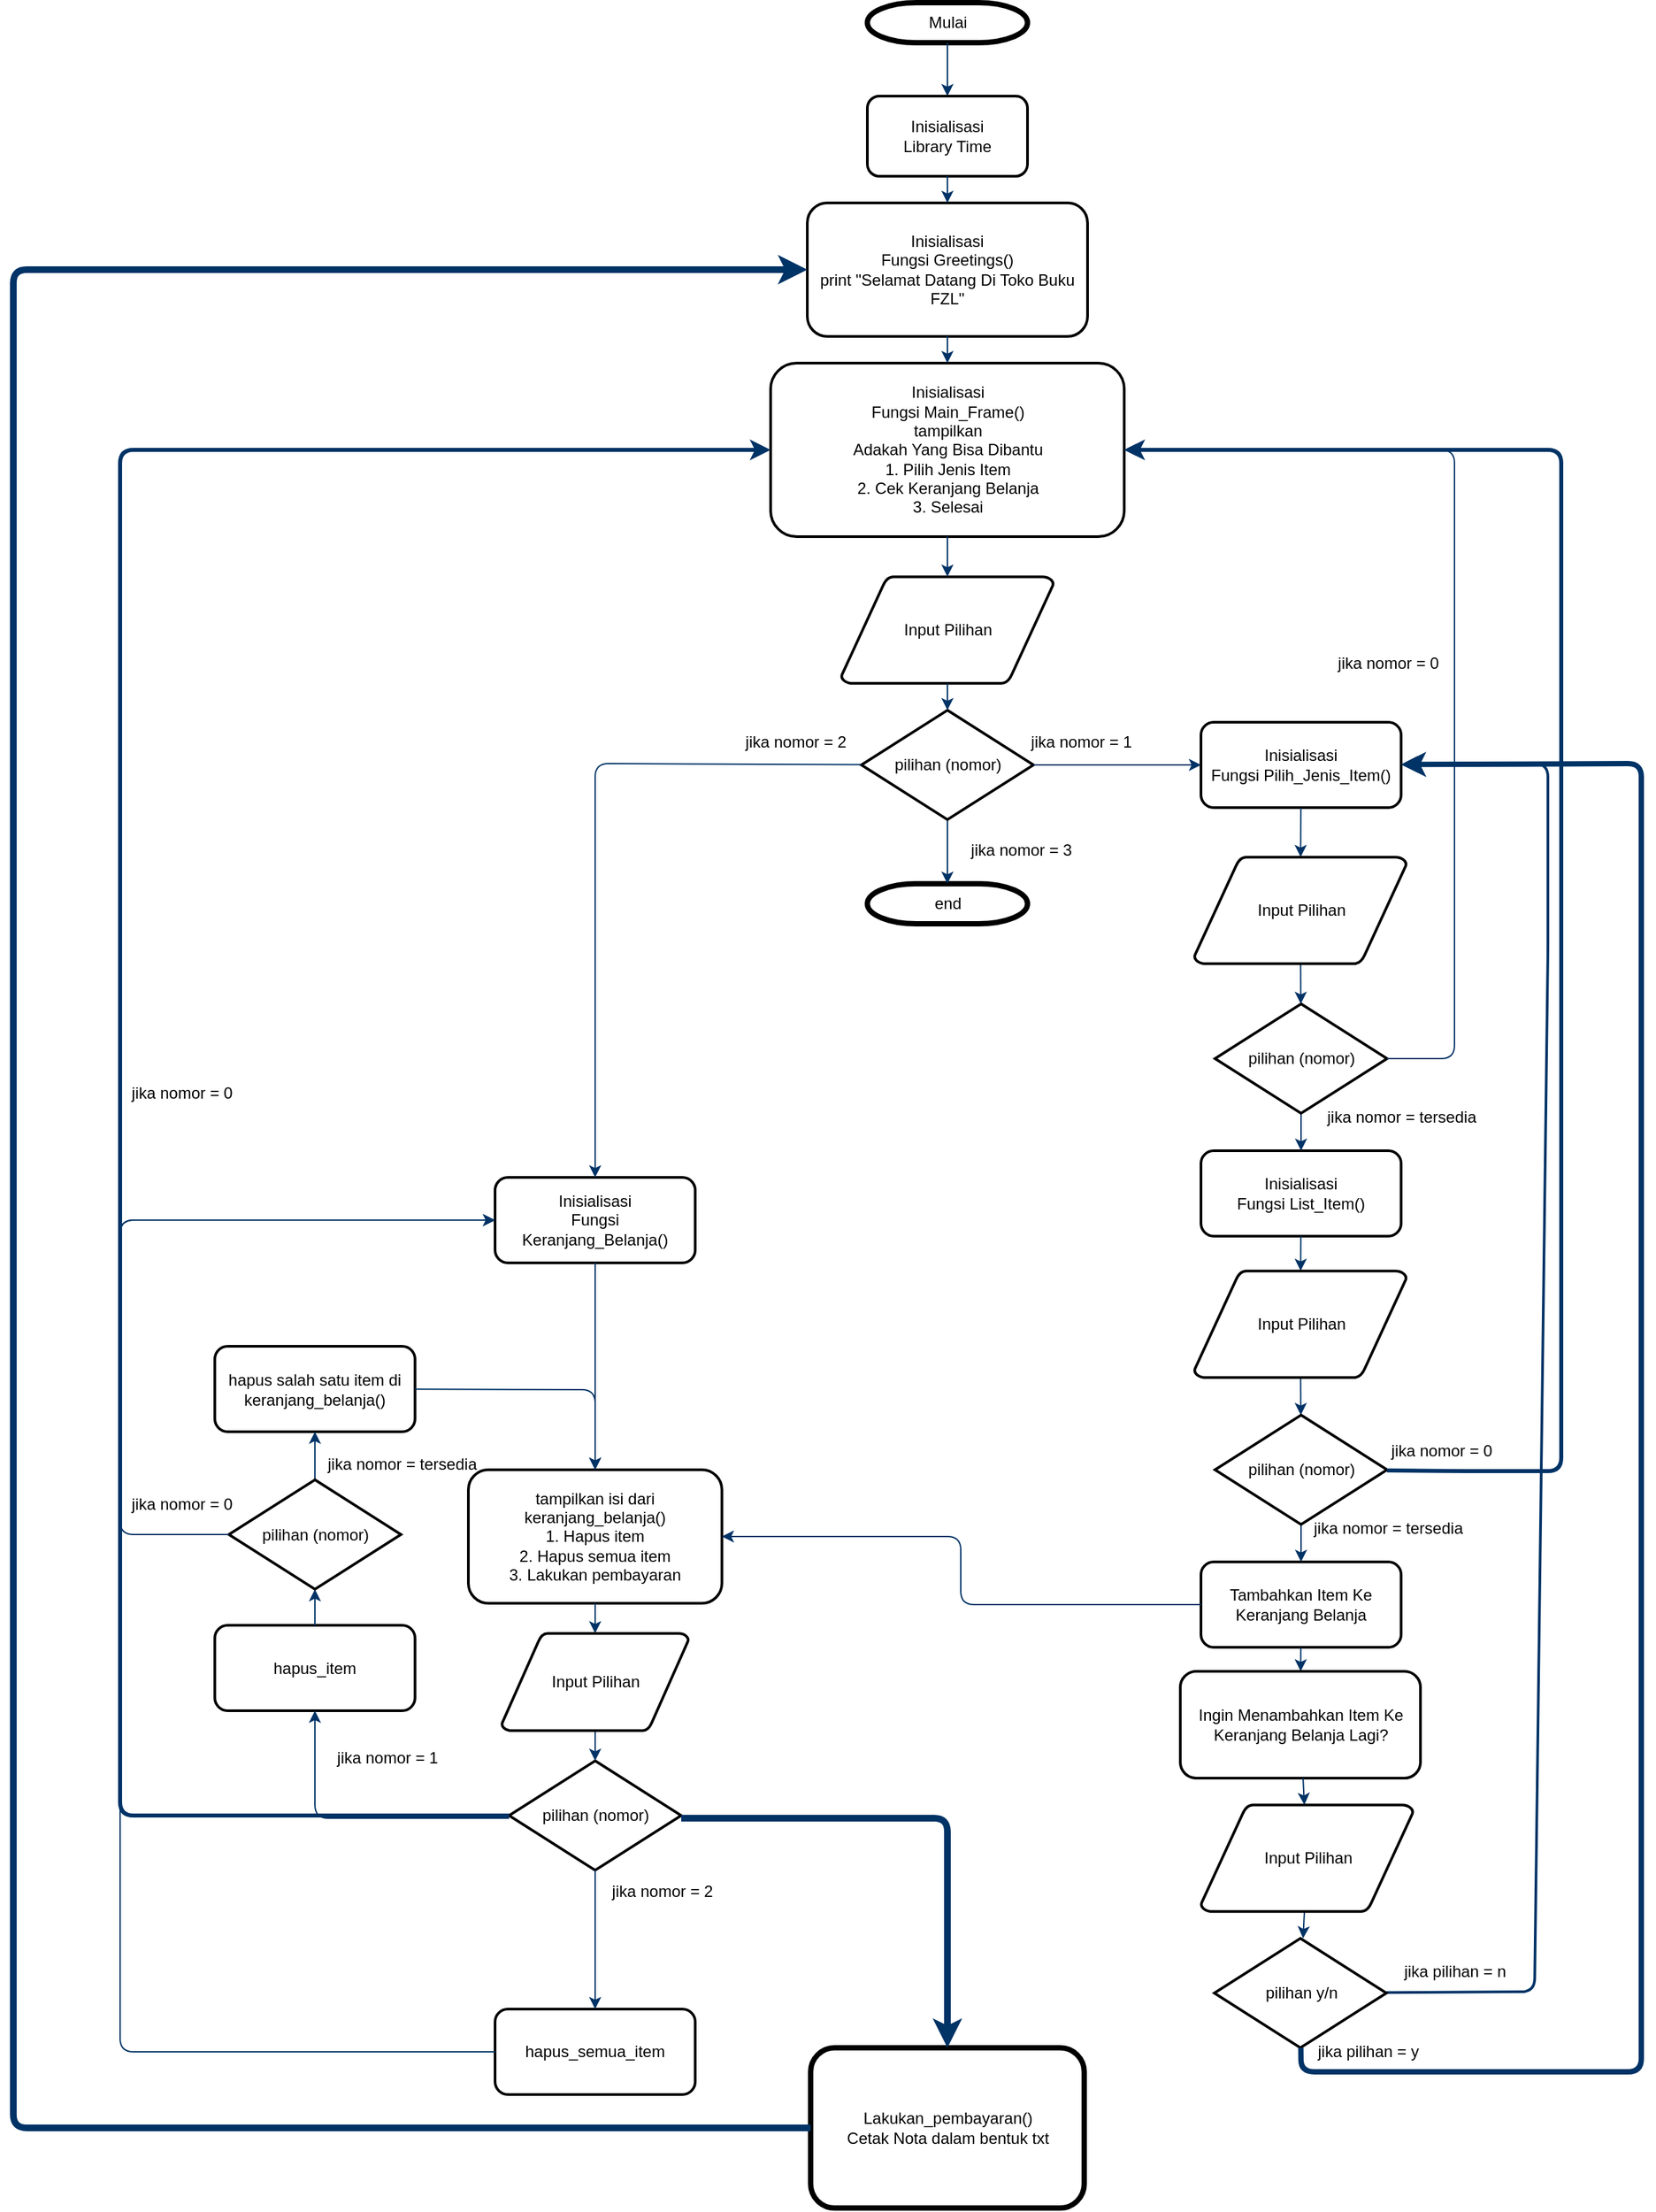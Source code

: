 <mxfile version="22.1.16" type="device">
  <diagram id="6a731a19-8d31-9384-78a2-239565b7b9f0" name="Page-1">
    <mxGraphModel dx="3077" dy="1132" grid="1" gridSize="10" guides="1" tooltips="1" connect="1" arrows="1" fold="1" page="1" pageScale="1" pageWidth="1169" pageHeight="827" background="none" math="0" shadow="0">
      <root>
        <mxCell id="0" />
        <mxCell id="1" parent="0" />
        <mxCell id="2" value="Mulai" style="shape=mxgraph.flowchart.terminator;strokeWidth=4;gradientColor=none;gradientDirection=north;fontStyle=0;html=1;" parent="1" vertex="1">
          <mxGeometry x="260" y="60" width="120" height="30" as="geometry" />
        </mxCell>
        <mxCell id="7" style="fontStyle=1;strokeColor=#003366;strokeWidth=1;html=1;" parent="1" source="2" target="lkC9FIdTwaO1htC5HUpL-55" edge="1">
          <mxGeometry relative="1" as="geometry" />
        </mxCell>
        <mxCell id="40" value="end" style="shape=mxgraph.flowchart.terminator;strokeWidth=4;gradientColor=none;gradientDirection=north;fontStyle=0;html=1;" parent="1" vertex="1">
          <mxGeometry x="260" y="720" width="120" height="30" as="geometry" />
        </mxCell>
        <mxCell id="43" value="" style="edgeStyle=elbowEdgeStyle;elbow=vertical;entryX=0.5;entryY=0;entryPerimeter=0;fontStyle=1;strokeColor=#003366;strokeWidth=1;html=1;" parent="1" source="lkC9FIdTwaO1htC5HUpL-60" target="40" edge="1">
          <mxGeometry width="100" height="100" as="geometry">
            <mxPoint x="320" y="750" as="sourcePoint" />
            <mxPoint x="90" y="-1230" as="targetPoint" />
          </mxGeometry>
        </mxCell>
        <mxCell id="lkC9FIdTwaO1htC5HUpL-55" value="Inisialisasi&lt;br&gt;Library Time" style="rounded=1;whiteSpace=wrap;html=1;strokeWidth=2;" vertex="1" parent="1">
          <mxGeometry x="260" y="130" width="120" height="60" as="geometry" />
        </mxCell>
        <mxCell id="lkC9FIdTwaO1htC5HUpL-56" value="Inisialisasi&lt;br&gt;Fungsi Greetings()&lt;br&gt;print &quot;Selamat Datang Di Toko Buku FZL&quot;" style="rounded=1;whiteSpace=wrap;html=1;strokeWidth=2;" vertex="1" parent="1">
          <mxGeometry x="215" y="210" width="210" height="100" as="geometry" />
        </mxCell>
        <mxCell id="lkC9FIdTwaO1htC5HUpL-57" style="fontStyle=1;strokeColor=#003366;strokeWidth=1;html=1;" edge="1" parent="1" source="lkC9FIdTwaO1htC5HUpL-55" target="lkC9FIdTwaO1htC5HUpL-56">
          <mxGeometry relative="1" as="geometry">
            <mxPoint x="330" y="100" as="sourcePoint" />
            <mxPoint x="330" y="140" as="targetPoint" />
          </mxGeometry>
        </mxCell>
        <mxCell id="lkC9FIdTwaO1htC5HUpL-58" value="Inisialisasi&lt;br&gt;Fungsi Main_Frame()&lt;br&gt;tampilkan &lt;br&gt;Adakah Yang Bisa Dibantu&lt;br&gt;1. Pilih Jenis Item&lt;br&gt;2. Cek Keranjang Belanja&lt;br&gt;3. Selesai" style="rounded=1;whiteSpace=wrap;html=1;strokeWidth=2;" vertex="1" parent="1">
          <mxGeometry x="187.5" y="330" width="265" height="130" as="geometry" />
        </mxCell>
        <mxCell id="lkC9FIdTwaO1htC5HUpL-59" style="fontStyle=1;strokeColor=#003366;strokeWidth=1;html=1;" edge="1" parent="1" source="lkC9FIdTwaO1htC5HUpL-56" target="lkC9FIdTwaO1htC5HUpL-58">
          <mxGeometry relative="1" as="geometry">
            <mxPoint x="330" y="100" as="sourcePoint" />
            <mxPoint x="330" y="140" as="targetPoint" />
          </mxGeometry>
        </mxCell>
        <mxCell id="lkC9FIdTwaO1htC5HUpL-60" value="pilihan (nomor)" style="shape=mxgraph.flowchart.decision;strokeWidth=2;gradientColor=none;gradientDirection=north;fontStyle=0;html=1;" vertex="1" parent="1">
          <mxGeometry x="255.5" y="590" width="129" height="82" as="geometry" />
        </mxCell>
        <mxCell id="lkC9FIdTwaO1htC5HUpL-61" value="Input Pilihan" style="shape=mxgraph.flowchart.data;strokeWidth=2;gradientColor=none;gradientDirection=north;fontStyle=0;html=1;" vertex="1" parent="1">
          <mxGeometry x="240.5" y="490" width="159" height="80" as="geometry" />
        </mxCell>
        <mxCell id="lkC9FIdTwaO1htC5HUpL-62" value="jika nomor = 1" style="text;html=1;align=center;verticalAlign=middle;resizable=0;points=[];autosize=1;strokeColor=none;fillColor=none;" vertex="1" parent="1">
          <mxGeometry x="370" y="599" width="100" height="30" as="geometry" />
        </mxCell>
        <mxCell id="lkC9FIdTwaO1htC5HUpL-63" value="Inisialisasi&lt;br&gt;Fungsi Pilih_Jenis_Item()" style="rounded=1;whiteSpace=wrap;html=1;strokeWidth=2;" vertex="1" parent="1">
          <mxGeometry x="510" y="599" width="150" height="64" as="geometry" />
        </mxCell>
        <mxCell id="lkC9FIdTwaO1htC5HUpL-64" style="fontStyle=1;strokeColor=#003366;strokeWidth=1;html=1;" edge="1" parent="1" source="lkC9FIdTwaO1htC5HUpL-58" target="lkC9FIdTwaO1htC5HUpL-61">
          <mxGeometry relative="1" as="geometry">
            <mxPoint x="330" y="320" as="sourcePoint" />
            <mxPoint x="330" y="340" as="targetPoint" />
          </mxGeometry>
        </mxCell>
        <mxCell id="lkC9FIdTwaO1htC5HUpL-66" style="fontStyle=1;strokeColor=#003366;strokeWidth=1;html=1;" edge="1" parent="1" source="lkC9FIdTwaO1htC5HUpL-60" target="lkC9FIdTwaO1htC5HUpL-63">
          <mxGeometry relative="1" as="geometry">
            <mxPoint x="330" y="470" as="sourcePoint" />
            <mxPoint x="330" y="500" as="targetPoint" />
          </mxGeometry>
        </mxCell>
        <mxCell id="lkC9FIdTwaO1htC5HUpL-67" value="Inisialisasi&lt;br&gt;Fungsi List_Item()" style="rounded=1;whiteSpace=wrap;html=1;strokeWidth=2;" vertex="1" parent="1">
          <mxGeometry x="510" y="920" width="150" height="64" as="geometry" />
        </mxCell>
        <mxCell id="lkC9FIdTwaO1htC5HUpL-68" style="fontStyle=1;strokeColor=#003366;strokeWidth=1;html=1;" edge="1" parent="1" source="lkC9FIdTwaO1htC5HUpL-69" target="lkC9FIdTwaO1htC5HUpL-67">
          <mxGeometry relative="1" as="geometry">
            <mxPoint x="395" y="769" as="sourcePoint" />
            <mxPoint x="520" y="769" as="targetPoint" />
          </mxGeometry>
        </mxCell>
        <mxCell id="lkC9FIdTwaO1htC5HUpL-70" value="" style="fontStyle=1;strokeColor=#003366;strokeWidth=1;html=1;" edge="1" parent="1" source="lkC9FIdTwaO1htC5HUpL-110" target="lkC9FIdTwaO1htC5HUpL-69">
          <mxGeometry relative="1" as="geometry">
            <mxPoint x="585" y="663" as="sourcePoint" />
            <mxPoint x="585" y="770" as="targetPoint" />
          </mxGeometry>
        </mxCell>
        <mxCell id="lkC9FIdTwaO1htC5HUpL-69" value="pilihan (nomor)" style="shape=mxgraph.flowchart.decision;strokeWidth=2;gradientColor=none;gradientDirection=north;fontStyle=0;html=1;" vertex="1" parent="1">
          <mxGeometry x="520.5" y="810" width="129" height="82" as="geometry" />
        </mxCell>
        <mxCell id="lkC9FIdTwaO1htC5HUpL-71" value="jika nomor = 0" style="text;html=1;align=center;verticalAlign=middle;resizable=0;points=[];autosize=1;strokeColor=none;fillColor=none;" vertex="1" parent="1">
          <mxGeometry x="600" y="540" width="100" height="30" as="geometry" />
        </mxCell>
        <mxCell id="lkC9FIdTwaO1htC5HUpL-72" style="fontStyle=1;strokeColor=#003366;strokeWidth=1;html=1;" edge="1" parent="1" source="lkC9FIdTwaO1htC5HUpL-69" target="lkC9FIdTwaO1htC5HUpL-58">
          <mxGeometry relative="1" as="geometry">
            <mxPoint x="330" y="470" as="sourcePoint" />
            <mxPoint x="330" y="500" as="targetPoint" />
            <Array as="points">
              <mxPoint x="700" y="851" />
              <mxPoint x="700" y="395" />
            </Array>
          </mxGeometry>
        </mxCell>
        <mxCell id="lkC9FIdTwaO1htC5HUpL-73" value="jika nomor = tersedia" style="text;html=1;align=center;verticalAlign=middle;resizable=0;points=[];autosize=1;strokeColor=none;fillColor=none;" vertex="1" parent="1">
          <mxGeometry x="590" y="880" width="140" height="30" as="geometry" />
        </mxCell>
        <mxCell id="lkC9FIdTwaO1htC5HUpL-74" value="Tambahkan Item Ke Keranjang Belanja" style="rounded=1;whiteSpace=wrap;html=1;strokeWidth=2;" vertex="1" parent="1">
          <mxGeometry x="510" y="1228" width="150" height="64" as="geometry" />
        </mxCell>
        <mxCell id="lkC9FIdTwaO1htC5HUpL-76" style="fontStyle=1;strokeColor=#003366;strokeWidth=1;html=1;" edge="1" parent="1" source="lkC9FIdTwaO1htC5HUpL-77" target="lkC9FIdTwaO1htC5HUpL-74">
          <mxGeometry relative="1" as="geometry">
            <mxPoint x="595" y="1010" as="sourcePoint" />
            <mxPoint x="595" y="1038" as="targetPoint" />
          </mxGeometry>
        </mxCell>
        <mxCell id="lkC9FIdTwaO1htC5HUpL-78" value="" style="fontStyle=1;strokeColor=#003366;strokeWidth=1;html=1;" edge="1" parent="1" source="lkC9FIdTwaO1htC5HUpL-112" target="lkC9FIdTwaO1htC5HUpL-77">
          <mxGeometry relative="1" as="geometry">
            <mxPoint x="585" y="1022" as="sourcePoint" />
            <mxPoint x="585" y="1138" as="targetPoint" />
          </mxGeometry>
        </mxCell>
        <mxCell id="lkC9FIdTwaO1htC5HUpL-77" value="pilihan (nomor)" style="shape=mxgraph.flowchart.decision;strokeWidth=2;gradientColor=none;gradientDirection=north;fontStyle=0;html=1;" vertex="1" parent="1">
          <mxGeometry x="520.5" y="1118" width="129" height="82" as="geometry" />
        </mxCell>
        <mxCell id="lkC9FIdTwaO1htC5HUpL-79" value="jika nomor = tersedia" style="text;html=1;align=center;verticalAlign=middle;resizable=0;points=[];autosize=1;strokeColor=none;fillColor=none;" vertex="1" parent="1">
          <mxGeometry x="580" y="1188" width="140" height="30" as="geometry" />
        </mxCell>
        <mxCell id="lkC9FIdTwaO1htC5HUpL-80" value="jika nomor = 0" style="text;html=1;align=center;verticalAlign=middle;resizable=0;points=[];autosize=1;strokeColor=none;fillColor=none;" vertex="1" parent="1">
          <mxGeometry x="640" y="1130" width="100" height="30" as="geometry" />
        </mxCell>
        <mxCell id="lkC9FIdTwaO1htC5HUpL-81" style="fontStyle=1;strokeColor=#003366;strokeWidth=2;html=1;" edge="1" parent="1" source="lkC9FIdTwaO1htC5HUpL-82" target="lkC9FIdTwaO1htC5HUpL-63">
          <mxGeometry relative="1" as="geometry">
            <mxPoint x="649.5" y="730" as="sourcePoint" />
            <mxPoint x="452.5" y="394" as="targetPoint" />
            <Array as="points">
              <mxPoint x="760" y="1550" />
              <mxPoint x="770" y="770" />
              <mxPoint x="770" y="630" />
            </Array>
          </mxGeometry>
        </mxCell>
        <mxCell id="lkC9FIdTwaO1htC5HUpL-82" value="pilihan y/n" style="shape=mxgraph.flowchart.decision;strokeWidth=2;gradientColor=none;gradientDirection=north;fontStyle=0;html=1;" vertex="1" parent="1">
          <mxGeometry x="520" y="1510" width="129" height="82" as="geometry" />
        </mxCell>
        <mxCell id="lkC9FIdTwaO1htC5HUpL-83" style="fontStyle=1;strokeColor=#003366;strokeWidth=1;html=1;" edge="1" parent="1" source="lkC9FIdTwaO1htC5HUpL-114" target="lkC9FIdTwaO1htC5HUpL-82">
          <mxGeometry relative="1" as="geometry">
            <mxPoint x="595" y="1210" as="sourcePoint" />
            <mxPoint x="595" y="1238" as="targetPoint" />
          </mxGeometry>
        </mxCell>
        <mxCell id="lkC9FIdTwaO1htC5HUpL-85" value="" style="fontStyle=1;strokeColor=#003366;strokeWidth=1;html=1;" edge="1" parent="1" source="lkC9FIdTwaO1htC5HUpL-74" target="lkC9FIdTwaO1htC5HUpL-84">
          <mxGeometry relative="1" as="geometry">
            <mxPoint x="585" y="1292" as="sourcePoint" />
            <mxPoint x="585" y="1408" as="targetPoint" />
          </mxGeometry>
        </mxCell>
        <mxCell id="lkC9FIdTwaO1htC5HUpL-84" value="Ingin Menambahkan Item Ke Keranjang Belanja Lagi?" style="rounded=1;whiteSpace=wrap;html=1;strokeWidth=2;" vertex="1" parent="1">
          <mxGeometry x="494.5" y="1310" width="180" height="80" as="geometry" />
        </mxCell>
        <mxCell id="lkC9FIdTwaO1htC5HUpL-86" style="fontStyle=1;strokeColor=#003366;strokeWidth=3;html=1;" edge="1" parent="1" source="lkC9FIdTwaO1htC5HUpL-77" target="lkC9FIdTwaO1htC5HUpL-58">
          <mxGeometry relative="1" as="geometry">
            <mxPoint x="660" y="1231" as="sourcePoint" />
            <mxPoint x="670" y="931" as="targetPoint" />
            <Array as="points">
              <mxPoint x="700" y="1160" />
              <mxPoint x="780" y="1160" />
              <mxPoint x="780" y="395" />
            </Array>
          </mxGeometry>
        </mxCell>
        <mxCell id="lkC9FIdTwaO1htC5HUpL-87" style="fontStyle=1;strokeColor=#003366;strokeWidth=4;html=1;" edge="1" parent="1" source="lkC9FIdTwaO1htC5HUpL-82" target="lkC9FIdTwaO1htC5HUpL-63">
          <mxGeometry relative="1" as="geometry">
            <mxPoint x="660" y="1241" as="sourcePoint" />
            <mxPoint x="463" y="405" as="targetPoint" />
            <Array as="points">
              <mxPoint x="585" y="1610" />
              <mxPoint x="710" y="1610" />
              <mxPoint x="840" y="1610" />
              <mxPoint x="840" y="1090" />
              <mxPoint x="840" y="630" />
            </Array>
          </mxGeometry>
        </mxCell>
        <mxCell id="lkC9FIdTwaO1htC5HUpL-88" value="jika pilihan = y" style="text;html=1;align=center;verticalAlign=middle;resizable=0;points=[];autosize=1;strokeColor=none;fillColor=none;" vertex="1" parent="1">
          <mxGeometry x="585" y="1580" width="100" height="30" as="geometry" />
        </mxCell>
        <mxCell id="lkC9FIdTwaO1htC5HUpL-89" value="jika pilihan = n" style="text;html=1;align=center;verticalAlign=middle;resizable=0;points=[];autosize=1;strokeColor=none;fillColor=none;" vertex="1" parent="1">
          <mxGeometry x="649.5" y="1520" width="100" height="30" as="geometry" />
        </mxCell>
        <mxCell id="lkC9FIdTwaO1htC5HUpL-90" style="fontStyle=1;strokeColor=#003366;strokeWidth=1;html=1;" edge="1" parent="1" source="lkC9FIdTwaO1htC5HUpL-61" target="lkC9FIdTwaO1htC5HUpL-60">
          <mxGeometry relative="1" as="geometry">
            <mxPoint x="370" y="470" as="sourcePoint" />
            <mxPoint x="330" y="500" as="targetPoint" />
          </mxGeometry>
        </mxCell>
        <mxCell id="lkC9FIdTwaO1htC5HUpL-91" value="Inisialisasi&lt;br&gt;Fungsi Keranjang_Belanja()" style="rounded=1;whiteSpace=wrap;html=1;strokeWidth=2;" vertex="1" parent="1">
          <mxGeometry x="-19" y="940" width="150" height="64" as="geometry" />
        </mxCell>
        <mxCell id="lkC9FIdTwaO1htC5HUpL-92" style="fontStyle=1;strokeColor=#003366;strokeWidth=1;html=1;" edge="1" parent="1" source="lkC9FIdTwaO1htC5HUpL-60" target="lkC9FIdTwaO1htC5HUpL-91">
          <mxGeometry relative="1" as="geometry">
            <mxPoint x="330" y="470" as="sourcePoint" />
            <mxPoint x="330" y="500" as="targetPoint" />
            <Array as="points">
              <mxPoint x="56" y="630" />
            </Array>
          </mxGeometry>
        </mxCell>
        <mxCell id="lkC9FIdTwaO1htC5HUpL-93" value="jika nomor = 2" style="text;html=1;align=center;verticalAlign=middle;resizable=0;points=[];autosize=1;strokeColor=none;fillColor=none;" vertex="1" parent="1">
          <mxGeometry x="155.5" y="599" width="100" height="30" as="geometry" />
        </mxCell>
        <mxCell id="lkC9FIdTwaO1htC5HUpL-94" value="tampilkan isi dari keranjang_belanja()&lt;br&gt;1. Hapus item&lt;br&gt;2. Hapus semua item&lt;br&gt;3. Lakukan pembayaran" style="rounded=1;whiteSpace=wrap;html=1;strokeWidth=2;" vertex="1" parent="1">
          <mxGeometry x="-39" y="1159" width="190" height="100" as="geometry" />
        </mxCell>
        <mxCell id="lkC9FIdTwaO1htC5HUpL-96" style="fontStyle=1;strokeColor=#003366;strokeWidth=1;html=1;" edge="1" parent="1" source="lkC9FIdTwaO1htC5HUpL-91" target="lkC9FIdTwaO1htC5HUpL-94">
          <mxGeometry relative="1" as="geometry">
            <mxPoint x="341" y="939" as="sourcePoint" />
            <mxPoint x="341" y="969" as="targetPoint" />
          </mxGeometry>
        </mxCell>
        <mxCell id="lkC9FIdTwaO1htC5HUpL-99" value="pilihan (nomor)" style="shape=mxgraph.flowchart.decision;strokeWidth=2;gradientColor=none;gradientDirection=north;fontStyle=0;html=1;" vertex="1" parent="1">
          <mxGeometry x="-8.5" y="1377" width="129" height="82" as="geometry" />
        </mxCell>
        <mxCell id="lkC9FIdTwaO1htC5HUpL-100" value="hapus_item" style="rounded=1;whiteSpace=wrap;html=1;strokeWidth=2;" vertex="1" parent="1">
          <mxGeometry x="-229" y="1275.5" width="150" height="64" as="geometry" />
        </mxCell>
        <mxCell id="lkC9FIdTwaO1htC5HUpL-101" value="" style="edgeStyle=elbowEdgeStyle;elbow=vertical;fontStyle=1;strokeColor=#003366;strokeWidth=1;html=1;" edge="1" parent="1" source="lkC9FIdTwaO1htC5HUpL-99" target="lkC9FIdTwaO1htC5HUpL-100">
          <mxGeometry width="100" height="100" as="geometry">
            <mxPoint x="-8.5" y="1307.75" as="sourcePoint" />
            <mxPoint x="-129" y="1118.5" as="targetPoint" />
            <Array as="points">
              <mxPoint x="-154" y="1420" />
            </Array>
          </mxGeometry>
        </mxCell>
        <mxCell id="lkC9FIdTwaO1htC5HUpL-102" style="fontStyle=1;strokeColor=#003366;strokeWidth=1;html=1;" edge="1" parent="1" source="lkC9FIdTwaO1htC5HUpL-117" target="lkC9FIdTwaO1htC5HUpL-99">
          <mxGeometry relative="1" as="geometry">
            <mxPoint x="66" y="1142" as="sourcePoint" />
            <mxPoint x="66" y="1187" as="targetPoint" />
          </mxGeometry>
        </mxCell>
        <mxCell id="lkC9FIdTwaO1htC5HUpL-103" value="hapus salah satu item di keranjang_belanja()" style="rounded=1;whiteSpace=wrap;html=1;strokeWidth=2;" vertex="1" parent="1">
          <mxGeometry x="-229" y="1066.5" width="150" height="64" as="geometry" />
        </mxCell>
        <mxCell id="lkC9FIdTwaO1htC5HUpL-104" value="hapus_semua_item" style="rounded=1;whiteSpace=wrap;html=1;strokeWidth=2;" vertex="1" parent="1">
          <mxGeometry x="-19" y="1563" width="150" height="64" as="geometry" />
        </mxCell>
        <mxCell id="lkC9FIdTwaO1htC5HUpL-105" value="" style="edgeStyle=elbowEdgeStyle;elbow=vertical;fontStyle=1;strokeColor=#003366;strokeWidth=1;html=1;" edge="1" parent="1" source="lkC9FIdTwaO1htC5HUpL-99" target="lkC9FIdTwaO1htC5HUpL-104">
          <mxGeometry width="100" height="100" as="geometry">
            <mxPoint x="55.5" y="1499" as="sourcePoint" />
            <mxPoint x="-34.5" y="1509" as="targetPoint" />
          </mxGeometry>
        </mxCell>
        <mxCell id="lkC9FIdTwaO1htC5HUpL-106" style="fontStyle=1;strokeColor=#003366;strokeWidth=1;html=1;" edge="1" parent="1" source="lkC9FIdTwaO1htC5HUpL-108" target="lkC9FIdTwaO1htC5HUpL-103">
          <mxGeometry relative="1" as="geometry">
            <mxPoint x="66" y="1140.5" as="sourcePoint" />
            <mxPoint x="66" y="1184.5" as="targetPoint" />
          </mxGeometry>
        </mxCell>
        <mxCell id="lkC9FIdTwaO1htC5HUpL-107" style="fontStyle=1;strokeColor=#003366;strokeWidth=1;html=1;" edge="1" parent="1" source="lkC9FIdTwaO1htC5HUpL-103" target="lkC9FIdTwaO1htC5HUpL-94">
          <mxGeometry relative="1" as="geometry">
            <mxPoint x="-144" y="1193.5" as="sourcePoint" />
            <mxPoint x="-39" y="1098.5" as="targetPoint" />
            <Array as="points">
              <mxPoint x="56" y="1099" />
            </Array>
          </mxGeometry>
        </mxCell>
        <mxCell id="lkC9FIdTwaO1htC5HUpL-109" value="" style="fontStyle=1;strokeColor=#003366;strokeWidth=1;html=1;" edge="1" parent="1" source="lkC9FIdTwaO1htC5HUpL-100" target="lkC9FIdTwaO1htC5HUpL-108">
          <mxGeometry relative="1" as="geometry">
            <mxPoint x="-154" y="1275.5" as="sourcePoint" />
            <mxPoint x="-154" y="1130.5" as="targetPoint" />
          </mxGeometry>
        </mxCell>
        <mxCell id="lkC9FIdTwaO1htC5HUpL-108" value="pilihan (nomor)" style="shape=mxgraph.flowchart.decision;strokeWidth=2;gradientColor=none;gradientDirection=north;fontStyle=0;html=1;" vertex="1" parent="1">
          <mxGeometry x="-218.5" y="1166.5" width="129" height="82" as="geometry" />
        </mxCell>
        <mxCell id="lkC9FIdTwaO1htC5HUpL-111" value="" style="fontStyle=1;strokeColor=#003366;strokeWidth=1;html=1;" edge="1" parent="1" source="lkC9FIdTwaO1htC5HUpL-63" target="lkC9FIdTwaO1htC5HUpL-110">
          <mxGeometry relative="1" as="geometry">
            <mxPoint x="585" y="663" as="sourcePoint" />
            <mxPoint x="585" y="810" as="targetPoint" />
          </mxGeometry>
        </mxCell>
        <mxCell id="lkC9FIdTwaO1htC5HUpL-110" value="Input Pilihan" style="shape=mxgraph.flowchart.data;strokeWidth=2;gradientColor=none;gradientDirection=north;fontStyle=0;html=1;" vertex="1" parent="1">
          <mxGeometry x="505" y="700" width="159" height="80" as="geometry" />
        </mxCell>
        <mxCell id="lkC9FIdTwaO1htC5HUpL-113" value="" style="fontStyle=1;strokeColor=#003366;strokeWidth=1;html=1;" edge="1" parent="1" source="lkC9FIdTwaO1htC5HUpL-67" target="lkC9FIdTwaO1htC5HUpL-112">
          <mxGeometry relative="1" as="geometry">
            <mxPoint x="585" y="984" as="sourcePoint" />
            <mxPoint x="585" y="1080" as="targetPoint" />
          </mxGeometry>
        </mxCell>
        <mxCell id="lkC9FIdTwaO1htC5HUpL-112" value="Input Pilihan" style="shape=mxgraph.flowchart.data;strokeWidth=2;gradientColor=none;gradientDirection=north;fontStyle=0;html=1;" vertex="1" parent="1">
          <mxGeometry x="505" y="1010" width="159" height="80" as="geometry" />
        </mxCell>
        <mxCell id="lkC9FIdTwaO1htC5HUpL-115" value="" style="fontStyle=1;strokeColor=#003366;strokeWidth=1;html=1;" edge="1" parent="1" source="lkC9FIdTwaO1htC5HUpL-84" target="lkC9FIdTwaO1htC5HUpL-114">
          <mxGeometry relative="1" as="geometry">
            <mxPoint x="585" y="1398" as="sourcePoint" />
            <mxPoint x="585" y="1510" as="targetPoint" />
          </mxGeometry>
        </mxCell>
        <mxCell id="lkC9FIdTwaO1htC5HUpL-114" value="Input Pilihan" style="shape=mxgraph.flowchart.data;strokeWidth=2;gradientColor=none;gradientDirection=north;fontStyle=0;html=1;" vertex="1" parent="1">
          <mxGeometry x="510" y="1410" width="159" height="80" as="geometry" />
        </mxCell>
        <mxCell id="lkC9FIdTwaO1htC5HUpL-118" value="" style="fontStyle=1;strokeColor=#003366;strokeWidth=1;html=1;" edge="1" parent="1" source="lkC9FIdTwaO1htC5HUpL-94" target="lkC9FIdTwaO1htC5HUpL-117">
          <mxGeometry relative="1" as="geometry">
            <mxPoint x="56.5" y="1259" as="sourcePoint" />
            <mxPoint x="56.5" y="1377" as="targetPoint" />
          </mxGeometry>
        </mxCell>
        <mxCell id="lkC9FIdTwaO1htC5HUpL-117" value="Input Pilihan" style="shape=mxgraph.flowchart.data;strokeWidth=2;gradientColor=none;gradientDirection=north;fontStyle=0;html=1;" vertex="1" parent="1">
          <mxGeometry x="-14" y="1281.5" width="140" height="73" as="geometry" />
        </mxCell>
        <mxCell id="lkC9FIdTwaO1htC5HUpL-119" value="jika nomor = tersedia" style="text;html=1;align=center;verticalAlign=middle;resizable=0;points=[];autosize=1;strokeColor=none;fillColor=none;" vertex="1" parent="1">
          <mxGeometry x="-159" y="1139.5" width="140" height="30" as="geometry" />
        </mxCell>
        <mxCell id="lkC9FIdTwaO1htC5HUpL-120" value="jika nomor = 0" style="text;html=1;align=center;verticalAlign=middle;resizable=0;points=[];autosize=1;strokeColor=none;fillColor=none;" vertex="1" parent="1">
          <mxGeometry x="-304.5" y="1169.5" width="100" height="30" as="geometry" />
        </mxCell>
        <mxCell id="lkC9FIdTwaO1htC5HUpL-121" value="" style="edgeStyle=elbowEdgeStyle;elbow=vertical;fontStyle=1;strokeColor=#003366;strokeWidth=1;html=1;" edge="1" parent="1" source="lkC9FIdTwaO1htC5HUpL-108" target="lkC9FIdTwaO1htC5HUpL-91">
          <mxGeometry width="100" height="100" as="geometry">
            <mxPoint x="-374.5" y="1240" as="sourcePoint" />
            <mxPoint x="-374.5" y="1340" as="targetPoint" />
            <Array as="points">
              <mxPoint x="-300" y="1090" />
            </Array>
          </mxGeometry>
        </mxCell>
        <mxCell id="lkC9FIdTwaO1htC5HUpL-123" value="" style="edgeStyle=elbowEdgeStyle;elbow=vertical;fontStyle=1;strokeColor=#003366;strokeWidth=1;html=1;" edge="1" parent="1" source="lkC9FIdTwaO1htC5HUpL-104" target="lkC9FIdTwaO1htC5HUpL-91">
          <mxGeometry width="100" height="100" as="geometry">
            <mxPoint x="6" y="1478" as="sourcePoint" />
            <mxPoint x="330" y="1360" as="targetPoint" />
            <Array as="points">
              <mxPoint x="-300" y="1371" />
            </Array>
          </mxGeometry>
        </mxCell>
        <mxCell id="lkC9FIdTwaO1htC5HUpL-124" value="jika nomor = 2" style="text;html=1;align=center;verticalAlign=middle;resizable=0;points=[];autosize=1;strokeColor=none;fillColor=none;" vertex="1" parent="1">
          <mxGeometry x="55.5" y="1460" width="100" height="30" as="geometry" />
        </mxCell>
        <mxCell id="lkC9FIdTwaO1htC5HUpL-125" value="jika nomor = 1" style="text;html=1;align=center;verticalAlign=middle;resizable=0;points=[];autosize=1;strokeColor=none;fillColor=none;" vertex="1" parent="1">
          <mxGeometry x="-150" y="1360" width="100" height="30" as="geometry" />
        </mxCell>
        <mxCell id="lkC9FIdTwaO1htC5HUpL-126" value="" style="edgeStyle=elbowEdgeStyle;elbow=vertical;fontStyle=1;strokeColor=#003366;strokeWidth=3;html=1;" edge="1" parent="1" source="lkC9FIdTwaO1htC5HUpL-99" target="lkC9FIdTwaO1htC5HUpL-58">
          <mxGeometry width="100" height="100" as="geometry">
            <mxPoint x="-83" y="1460" as="sourcePoint" />
            <mxPoint x="-229" y="1380" as="targetPoint" />
            <Array as="points">
              <mxPoint x="-300" y="1250" />
            </Array>
          </mxGeometry>
        </mxCell>
        <mxCell id="lkC9FIdTwaO1htC5HUpL-127" value="jika nomor = 0" style="text;html=1;align=center;verticalAlign=middle;resizable=0;points=[];autosize=1;strokeColor=none;fillColor=none;" vertex="1" parent="1">
          <mxGeometry x="-304.5" y="862" width="100" height="30" as="geometry" />
        </mxCell>
        <mxCell id="lkC9FIdTwaO1htC5HUpL-130" style="fontStyle=1;strokeColor=#003366;strokeWidth=1;html=1;" edge="1" parent="1" source="lkC9FIdTwaO1htC5HUpL-74" target="lkC9FIdTwaO1htC5HUpL-94">
          <mxGeometry relative="1" as="geometry">
            <mxPoint x="297" y="1228" as="sourcePoint" />
            <mxPoint x="100" y="772" as="targetPoint" />
            <Array as="points">
              <mxPoint x="330" y="1260" />
              <mxPoint x="330" y="1209" />
            </Array>
          </mxGeometry>
        </mxCell>
        <mxCell id="lkC9FIdTwaO1htC5HUpL-131" value="jika nomor = 3" style="text;html=1;align=center;verticalAlign=middle;resizable=0;points=[];autosize=1;strokeColor=none;fillColor=none;" vertex="1" parent="1">
          <mxGeometry x="325" y="680" width="100" height="30" as="geometry" />
        </mxCell>
        <mxCell id="lkC9FIdTwaO1htC5HUpL-132" value="Lakukan_pembayaran()&lt;br&gt;Cetak Nota dalam bentuk txt" style="rounded=1;whiteSpace=wrap;html=1;strokeWidth=4;" vertex="1" parent="1">
          <mxGeometry x="217.5" y="1592" width="205" height="120" as="geometry" />
        </mxCell>
        <mxCell id="lkC9FIdTwaO1htC5HUpL-134" value="" style="edgeStyle=elbowEdgeStyle;elbow=vertical;fontStyle=1;strokeColor=#003366;strokeWidth=5;html=1;" edge="1" parent="1" source="lkC9FIdTwaO1htC5HUpL-99" target="lkC9FIdTwaO1htC5HUpL-132">
          <mxGeometry width="100" height="100" as="geometry">
            <mxPoint x="2" y="1428" as="sourcePoint" />
            <mxPoint x="198" y="405" as="targetPoint" />
            <Array as="points">
              <mxPoint x="320" y="1420" />
            </Array>
          </mxGeometry>
        </mxCell>
        <mxCell id="lkC9FIdTwaO1htC5HUpL-136" value="" style="edgeStyle=elbowEdgeStyle;elbow=vertical;fontStyle=1;strokeColor=#003366;strokeWidth=5;html=1;" edge="1" parent="1" source="lkC9FIdTwaO1htC5HUpL-132" target="lkC9FIdTwaO1htC5HUpL-56">
          <mxGeometry width="100" height="100" as="geometry">
            <mxPoint x="255.5" y="821" as="sourcePoint" />
            <mxPoint x="151" y="280" as="targetPoint" />
            <Array as="points">
              <mxPoint x="-380" y="980" />
            </Array>
          </mxGeometry>
        </mxCell>
      </root>
    </mxGraphModel>
  </diagram>
</mxfile>
